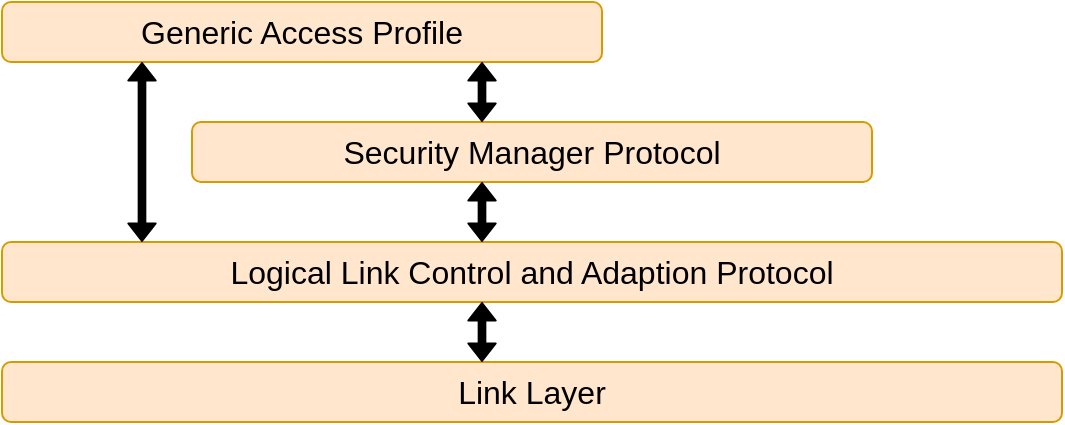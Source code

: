 <mxfile version="14.6.13" type="device"><diagram id="FJ29L9B5ON3IeZBQ2MSM" name="Page-1"><mxGraphModel dx="677" dy="393" grid="1" gridSize="10" guides="1" tooltips="1" connect="1" arrows="1" fold="1" page="1" pageScale="1" pageWidth="550" pageHeight="229" math="0" shadow="0"><root><mxCell id="0"/><mxCell id="1" parent="0"/><mxCell id="EMTeXWo4w1HjJ9JsWcuA-2" value="&lt;font style=&quot;font-size: 16px&quot;&gt;Generic Access Profile&lt;/font&gt;" style="rounded=1;whiteSpace=wrap;html=1;fillColor=#ffe6cc;strokeColor=#d79b00;" parent="1" vertex="1"><mxGeometry x="10" y="10" width="300" height="30" as="geometry"/></mxCell><mxCell id="EMTeXWo4w1HjJ9JsWcuA-3" value="&lt;font style=&quot;font-size: 16px&quot;&gt;Logical Link Control and Adaption Protocol&lt;/font&gt;" style="rounded=1;whiteSpace=wrap;html=1;fillColor=#ffe6cc;strokeColor=#d79b00;" parent="1" vertex="1"><mxGeometry x="10" y="130" width="530" height="30" as="geometry"/></mxCell><mxCell id="EMTeXWo4w1HjJ9JsWcuA-4" value="&lt;font style=&quot;font-size: 16px&quot;&gt;Security Manager Protocol&lt;/font&gt;" style="rounded=1;whiteSpace=wrap;html=1;fillColor=#ffe6cc;strokeColor=#d79b00;" parent="1" vertex="1"><mxGeometry x="105" y="70" width="340" height="30" as="geometry"/></mxCell><mxCell id="EMTeXWo4w1HjJ9JsWcuA-21" value="&lt;font style=&quot;font-size: 16px&quot;&gt;Link Layer&lt;/font&gt;" style="rounded=1;whiteSpace=wrap;html=1;fillColor=#ffe6cc;strokeColor=#d79b00;" parent="1" vertex="1"><mxGeometry x="10" y="190" width="530" height="30" as="geometry"/></mxCell><mxCell id="Fkhkh5rM7alv2M22G_is-1" value="" style="shape=flexArrow;endArrow=classic;startArrow=classic;html=1;width=3.333;startSize=2.586;startWidth=9.365;endWidth=9.365;endSize=2.586;fillColor=#000000;" edge="1" parent="1"><mxGeometry width="100" height="100" relative="1" as="geometry"><mxPoint x="80" y="130" as="sourcePoint"/><mxPoint x="80" y="40" as="targetPoint"/></mxGeometry></mxCell><mxCell id="Fkhkh5rM7alv2M22G_is-2" value="" style="shape=flexArrow;endArrow=classic;startArrow=classic;html=1;width=3.333;startSize=2.586;startWidth=9.365;endWidth=9.365;endSize=2.586;fillColor=#000000;" edge="1" parent="1"><mxGeometry width="100" height="100" relative="1" as="geometry"><mxPoint x="250" y="130" as="sourcePoint"/><mxPoint x="250" y="100" as="targetPoint"/></mxGeometry></mxCell><mxCell id="Fkhkh5rM7alv2M22G_is-4" value="" style="shape=flexArrow;endArrow=classic;startArrow=classic;html=1;width=3.333;startSize=2.586;startWidth=9.365;endWidth=9.365;endSize=2.586;fillColor=#000000;" edge="1" parent="1"><mxGeometry width="100" height="100" relative="1" as="geometry"><mxPoint x="250" y="190" as="sourcePoint"/><mxPoint x="250" y="160.0" as="targetPoint"/></mxGeometry></mxCell><mxCell id="Fkhkh5rM7alv2M22G_is-5" value="" style="shape=flexArrow;endArrow=classic;startArrow=classic;html=1;width=3.333;startSize=2.586;startWidth=9.365;endWidth=9.365;endSize=2.586;fillColor=#000000;" edge="1" parent="1"><mxGeometry width="100" height="100" relative="1" as="geometry"><mxPoint x="250" y="70" as="sourcePoint"/><mxPoint x="250" y="40.0" as="targetPoint"/></mxGeometry></mxCell></root></mxGraphModel></diagram></mxfile>